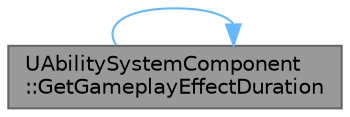digraph "UAbilitySystemComponent::GetGameplayEffectDuration"
{
 // INTERACTIVE_SVG=YES
 // LATEX_PDF_SIZE
  bgcolor="transparent";
  edge [fontname=Helvetica,fontsize=10,labelfontname=Helvetica,labelfontsize=10];
  node [fontname=Helvetica,fontsize=10,shape=box,height=0.2,width=0.4];
  rankdir="LR";
  Node1 [id="Node000001",label="UAbilitySystemComponent\l::GetGameplayEffectDuration",height=0.2,width=0.4,color="gray40", fillcolor="grey60", style="filled", fontcolor="black",tooltip="Returns the total duration of a gameplay effect."];
  Node1 -> Node1 [id="edge1_Node000001_Node000001",color="steelblue1",style="solid",tooltip=" "];
}
